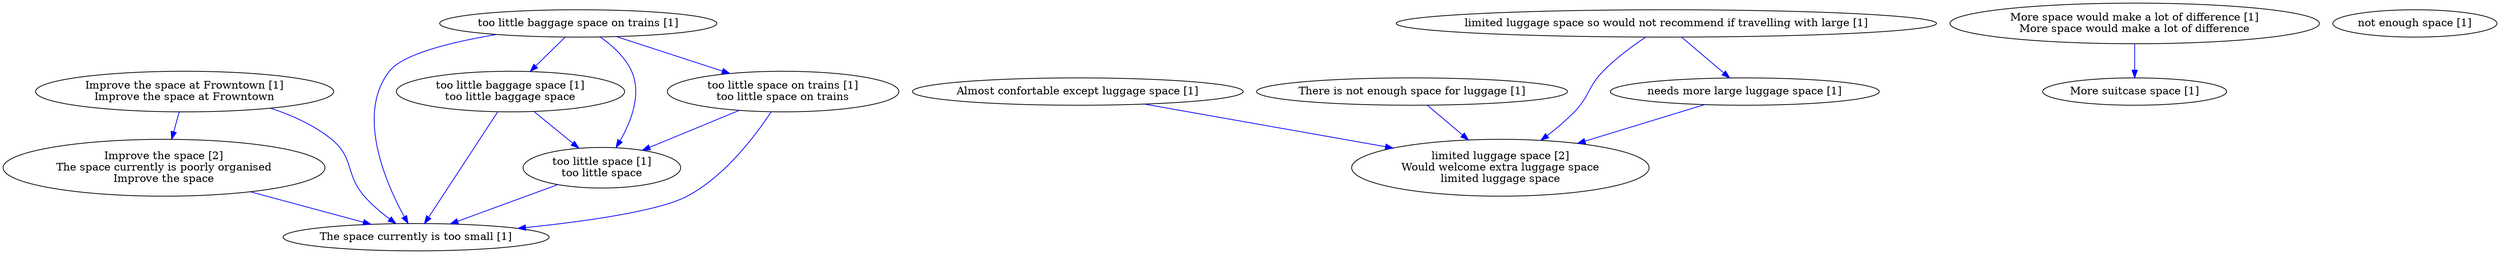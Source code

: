 digraph collapsedGraph {
"Improve the space [2]\nThe space currently is poorly organised\nImprove the space""limited luggage space [2]\nWould welcome extra luggage space\nlimited luggage space""Almost confortable except luggage space [1]""Improve the space at Frowntown [1]\nImprove the space at Frowntown""More space would make a lot of difference [1]\nMore space would make a lot of difference""More suitcase space [1]""The space currently is too small [1]""There is not enough space for luggage [1]""limited luggage space so would not recommend if travelling with large [1]""needs more large luggage space [1]""not enough space [1]""too little baggage space on trains [1]""too little baggage space [1]\ntoo little baggage space""too little space [1]\ntoo little space""too little space on trains [1]\ntoo little space on trains""There is not enough space for luggage [1]" -> "limited luggage space [2]\nWould welcome extra luggage space\nlimited luggage space" [color=blue]
"Improve the space [2]\nThe space currently is poorly organised\nImprove the space" -> "The space currently is too small [1]" [color=blue]
"Improve the space at Frowntown [1]\nImprove the space at Frowntown" -> "The space currently is too small [1]" [color=blue]
"Improve the space at Frowntown [1]\nImprove the space at Frowntown" -> "Improve the space [2]\nThe space currently is poorly organised\nImprove the space" [color=blue]
"too little space [1]\ntoo little space" -> "The space currently is too small [1]" [color=blue]
"limited luggage space so would not recommend if travelling with large [1]" -> "limited luggage space [2]\nWould welcome extra luggage space\nlimited luggage space" [color=blue]
"Almost confortable except luggage space [1]" -> "limited luggage space [2]\nWould welcome extra luggage space\nlimited luggage space" [color=blue]
"too little baggage space [1]\ntoo little baggage space" -> "The space currently is too small [1]" [color=blue]
"More space would make a lot of difference [1]\nMore space would make a lot of difference" -> "More suitcase space [1]" [color=blue]
"limited luggage space so would not recommend if travelling with large [1]" -> "needs more large luggage space [1]" [color=blue]
"too little space on trains [1]\ntoo little space on trains" -> "The space currently is too small [1]" [color=blue]
"too little baggage space on trains [1]" -> "The space currently is too small [1]" [color=blue]
"needs more large luggage space [1]" -> "limited luggage space [2]\nWould welcome extra luggage space\nlimited luggage space" [color=blue]
"too little baggage space on trains [1]" -> "too little baggage space [1]\ntoo little baggage space" [color=blue]
"too little baggage space [1]\ntoo little baggage space" -> "too little space [1]\ntoo little space" [color=blue]
"too little baggage space on trains [1]" -> "too little space on trains [1]\ntoo little space on trains" [color=blue]
"too little space on trains [1]\ntoo little space on trains" -> "too little space [1]\ntoo little space" [color=blue]
"too little baggage space on trains [1]" -> "too little space [1]\ntoo little space" [color=blue]
}